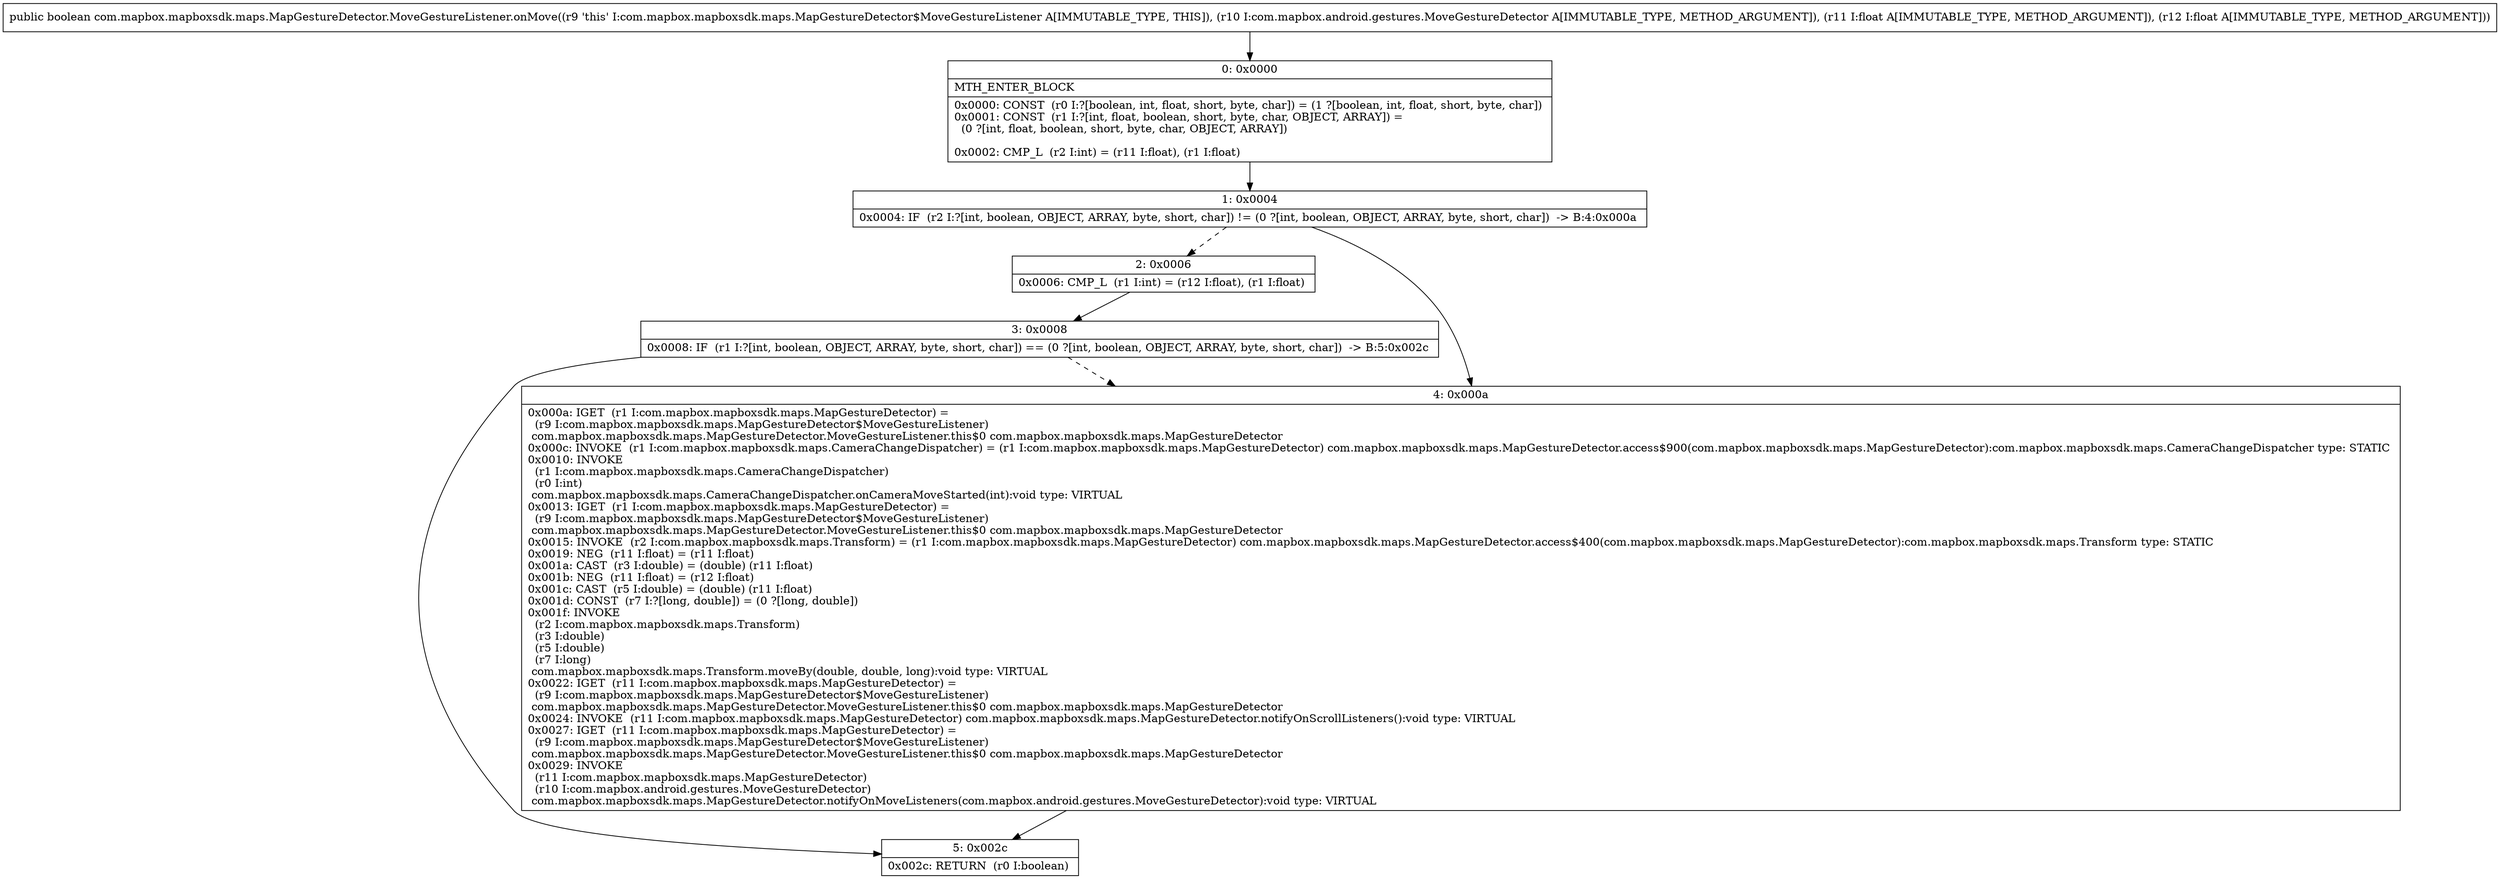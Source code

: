 digraph "CFG forcom.mapbox.mapboxsdk.maps.MapGestureDetector.MoveGestureListener.onMove(Lcom\/mapbox\/android\/gestures\/MoveGestureDetector;FF)Z" {
Node_0 [shape=record,label="{0\:\ 0x0000|MTH_ENTER_BLOCK\l|0x0000: CONST  (r0 I:?[boolean, int, float, short, byte, char]) = (1 ?[boolean, int, float, short, byte, char]) \l0x0001: CONST  (r1 I:?[int, float, boolean, short, byte, char, OBJECT, ARRAY]) = \l  (0 ?[int, float, boolean, short, byte, char, OBJECT, ARRAY])\l \l0x0002: CMP_L  (r2 I:int) = (r11 I:float), (r1 I:float) \l}"];
Node_1 [shape=record,label="{1\:\ 0x0004|0x0004: IF  (r2 I:?[int, boolean, OBJECT, ARRAY, byte, short, char]) != (0 ?[int, boolean, OBJECT, ARRAY, byte, short, char])  \-\> B:4:0x000a \l}"];
Node_2 [shape=record,label="{2\:\ 0x0006|0x0006: CMP_L  (r1 I:int) = (r12 I:float), (r1 I:float) \l}"];
Node_3 [shape=record,label="{3\:\ 0x0008|0x0008: IF  (r1 I:?[int, boolean, OBJECT, ARRAY, byte, short, char]) == (0 ?[int, boolean, OBJECT, ARRAY, byte, short, char])  \-\> B:5:0x002c \l}"];
Node_4 [shape=record,label="{4\:\ 0x000a|0x000a: IGET  (r1 I:com.mapbox.mapboxsdk.maps.MapGestureDetector) = \l  (r9 I:com.mapbox.mapboxsdk.maps.MapGestureDetector$MoveGestureListener)\l com.mapbox.mapboxsdk.maps.MapGestureDetector.MoveGestureListener.this$0 com.mapbox.mapboxsdk.maps.MapGestureDetector \l0x000c: INVOKE  (r1 I:com.mapbox.mapboxsdk.maps.CameraChangeDispatcher) = (r1 I:com.mapbox.mapboxsdk.maps.MapGestureDetector) com.mapbox.mapboxsdk.maps.MapGestureDetector.access$900(com.mapbox.mapboxsdk.maps.MapGestureDetector):com.mapbox.mapboxsdk.maps.CameraChangeDispatcher type: STATIC \l0x0010: INVOKE  \l  (r1 I:com.mapbox.mapboxsdk.maps.CameraChangeDispatcher)\l  (r0 I:int)\l com.mapbox.mapboxsdk.maps.CameraChangeDispatcher.onCameraMoveStarted(int):void type: VIRTUAL \l0x0013: IGET  (r1 I:com.mapbox.mapboxsdk.maps.MapGestureDetector) = \l  (r9 I:com.mapbox.mapboxsdk.maps.MapGestureDetector$MoveGestureListener)\l com.mapbox.mapboxsdk.maps.MapGestureDetector.MoveGestureListener.this$0 com.mapbox.mapboxsdk.maps.MapGestureDetector \l0x0015: INVOKE  (r2 I:com.mapbox.mapboxsdk.maps.Transform) = (r1 I:com.mapbox.mapboxsdk.maps.MapGestureDetector) com.mapbox.mapboxsdk.maps.MapGestureDetector.access$400(com.mapbox.mapboxsdk.maps.MapGestureDetector):com.mapbox.mapboxsdk.maps.Transform type: STATIC \l0x0019: NEG  (r11 I:float) = (r11 I:float) \l0x001a: CAST  (r3 I:double) = (double) (r11 I:float) \l0x001b: NEG  (r11 I:float) = (r12 I:float) \l0x001c: CAST  (r5 I:double) = (double) (r11 I:float) \l0x001d: CONST  (r7 I:?[long, double]) = (0 ?[long, double]) \l0x001f: INVOKE  \l  (r2 I:com.mapbox.mapboxsdk.maps.Transform)\l  (r3 I:double)\l  (r5 I:double)\l  (r7 I:long)\l com.mapbox.mapboxsdk.maps.Transform.moveBy(double, double, long):void type: VIRTUAL \l0x0022: IGET  (r11 I:com.mapbox.mapboxsdk.maps.MapGestureDetector) = \l  (r9 I:com.mapbox.mapboxsdk.maps.MapGestureDetector$MoveGestureListener)\l com.mapbox.mapboxsdk.maps.MapGestureDetector.MoveGestureListener.this$0 com.mapbox.mapboxsdk.maps.MapGestureDetector \l0x0024: INVOKE  (r11 I:com.mapbox.mapboxsdk.maps.MapGestureDetector) com.mapbox.mapboxsdk.maps.MapGestureDetector.notifyOnScrollListeners():void type: VIRTUAL \l0x0027: IGET  (r11 I:com.mapbox.mapboxsdk.maps.MapGestureDetector) = \l  (r9 I:com.mapbox.mapboxsdk.maps.MapGestureDetector$MoveGestureListener)\l com.mapbox.mapboxsdk.maps.MapGestureDetector.MoveGestureListener.this$0 com.mapbox.mapboxsdk.maps.MapGestureDetector \l0x0029: INVOKE  \l  (r11 I:com.mapbox.mapboxsdk.maps.MapGestureDetector)\l  (r10 I:com.mapbox.android.gestures.MoveGestureDetector)\l com.mapbox.mapboxsdk.maps.MapGestureDetector.notifyOnMoveListeners(com.mapbox.android.gestures.MoveGestureDetector):void type: VIRTUAL \l}"];
Node_5 [shape=record,label="{5\:\ 0x002c|0x002c: RETURN  (r0 I:boolean) \l}"];
MethodNode[shape=record,label="{public boolean com.mapbox.mapboxsdk.maps.MapGestureDetector.MoveGestureListener.onMove((r9 'this' I:com.mapbox.mapboxsdk.maps.MapGestureDetector$MoveGestureListener A[IMMUTABLE_TYPE, THIS]), (r10 I:com.mapbox.android.gestures.MoveGestureDetector A[IMMUTABLE_TYPE, METHOD_ARGUMENT]), (r11 I:float A[IMMUTABLE_TYPE, METHOD_ARGUMENT]), (r12 I:float A[IMMUTABLE_TYPE, METHOD_ARGUMENT])) }"];
MethodNode -> Node_0;
Node_0 -> Node_1;
Node_1 -> Node_2[style=dashed];
Node_1 -> Node_4;
Node_2 -> Node_3;
Node_3 -> Node_4[style=dashed];
Node_3 -> Node_5;
Node_4 -> Node_5;
}


